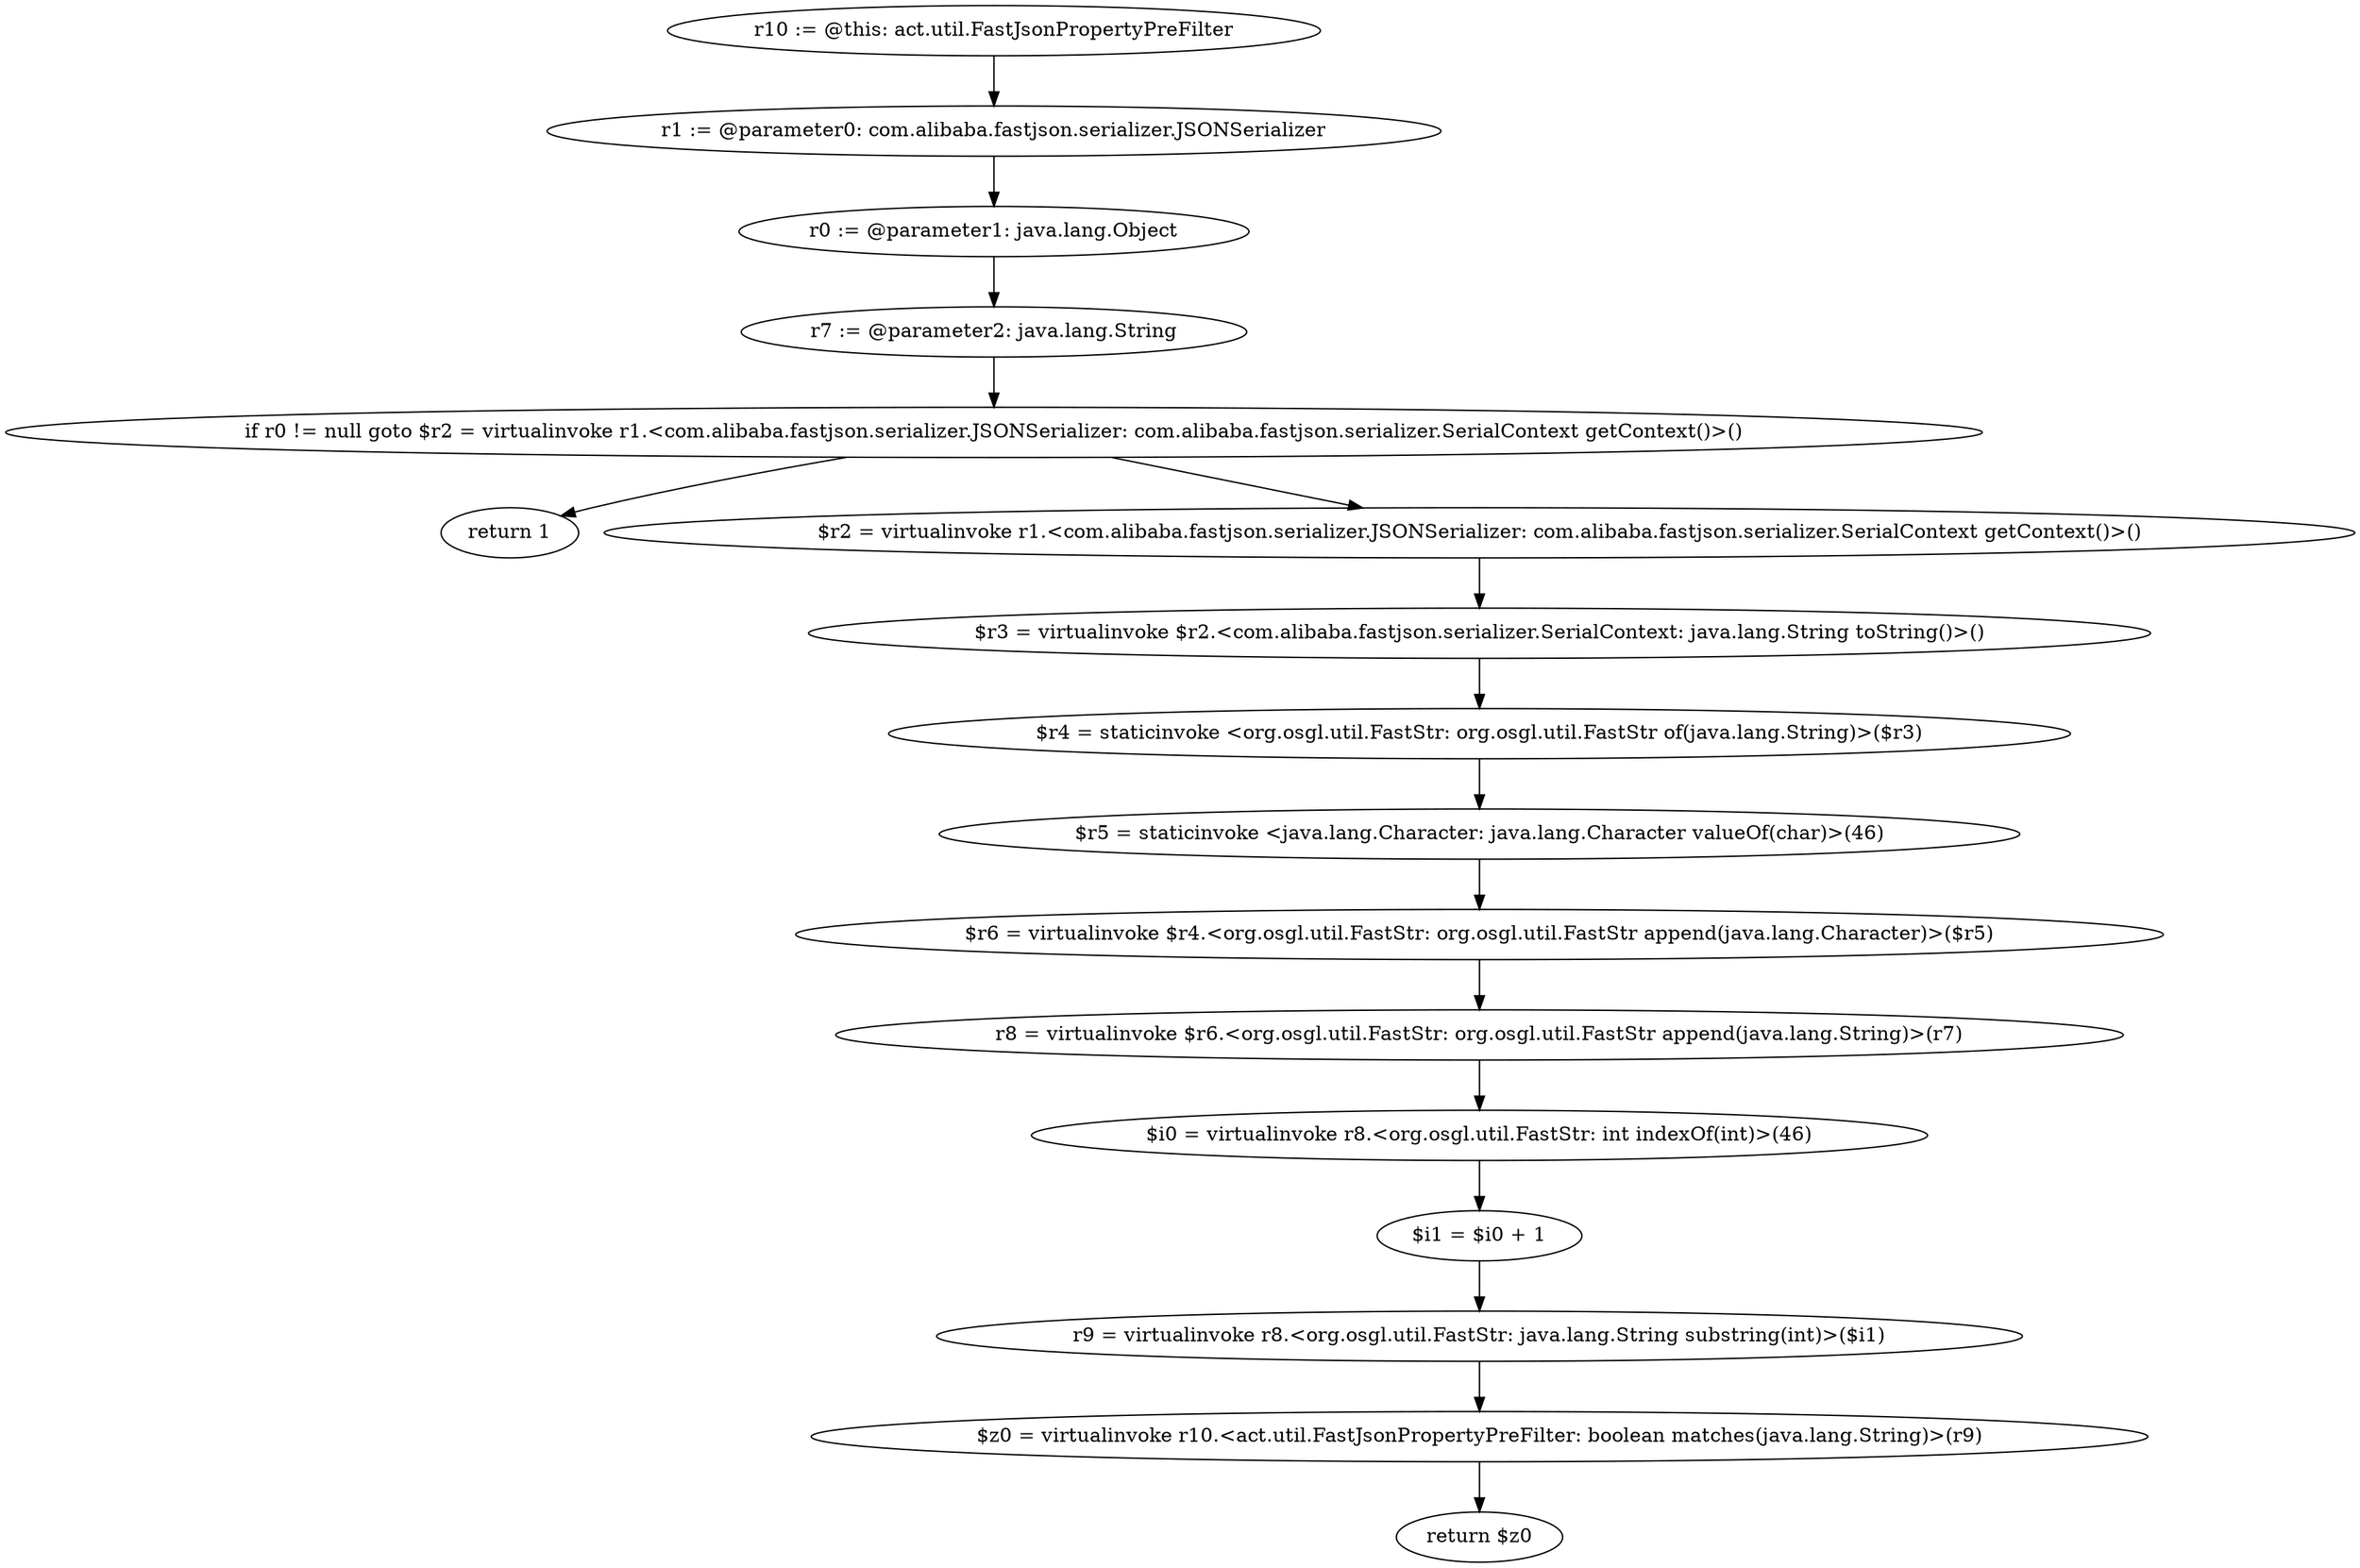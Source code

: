 digraph "unitGraph" {
    "r10 := @this: act.util.FastJsonPropertyPreFilter"
    "r1 := @parameter0: com.alibaba.fastjson.serializer.JSONSerializer"
    "r0 := @parameter1: java.lang.Object"
    "r7 := @parameter2: java.lang.String"
    "if r0 != null goto $r2 = virtualinvoke r1.<com.alibaba.fastjson.serializer.JSONSerializer: com.alibaba.fastjson.serializer.SerialContext getContext()>()"
    "return 1"
    "$r2 = virtualinvoke r1.<com.alibaba.fastjson.serializer.JSONSerializer: com.alibaba.fastjson.serializer.SerialContext getContext()>()"
    "$r3 = virtualinvoke $r2.<com.alibaba.fastjson.serializer.SerialContext: java.lang.String toString()>()"
    "$r4 = staticinvoke <org.osgl.util.FastStr: org.osgl.util.FastStr of(java.lang.String)>($r3)"
    "$r5 = staticinvoke <java.lang.Character: java.lang.Character valueOf(char)>(46)"
    "$r6 = virtualinvoke $r4.<org.osgl.util.FastStr: org.osgl.util.FastStr append(java.lang.Character)>($r5)"
    "r8 = virtualinvoke $r6.<org.osgl.util.FastStr: org.osgl.util.FastStr append(java.lang.String)>(r7)"
    "$i0 = virtualinvoke r8.<org.osgl.util.FastStr: int indexOf(int)>(46)"
    "$i1 = $i0 + 1"
    "r9 = virtualinvoke r8.<org.osgl.util.FastStr: java.lang.String substring(int)>($i1)"
    "$z0 = virtualinvoke r10.<act.util.FastJsonPropertyPreFilter: boolean matches(java.lang.String)>(r9)"
    "return $z0"
    "r10 := @this: act.util.FastJsonPropertyPreFilter"->"r1 := @parameter0: com.alibaba.fastjson.serializer.JSONSerializer";
    "r1 := @parameter0: com.alibaba.fastjson.serializer.JSONSerializer"->"r0 := @parameter1: java.lang.Object";
    "r0 := @parameter1: java.lang.Object"->"r7 := @parameter2: java.lang.String";
    "r7 := @parameter2: java.lang.String"->"if r0 != null goto $r2 = virtualinvoke r1.<com.alibaba.fastjson.serializer.JSONSerializer: com.alibaba.fastjson.serializer.SerialContext getContext()>()";
    "if r0 != null goto $r2 = virtualinvoke r1.<com.alibaba.fastjson.serializer.JSONSerializer: com.alibaba.fastjson.serializer.SerialContext getContext()>()"->"return 1";
    "if r0 != null goto $r2 = virtualinvoke r1.<com.alibaba.fastjson.serializer.JSONSerializer: com.alibaba.fastjson.serializer.SerialContext getContext()>()"->"$r2 = virtualinvoke r1.<com.alibaba.fastjson.serializer.JSONSerializer: com.alibaba.fastjson.serializer.SerialContext getContext()>()";
    "$r2 = virtualinvoke r1.<com.alibaba.fastjson.serializer.JSONSerializer: com.alibaba.fastjson.serializer.SerialContext getContext()>()"->"$r3 = virtualinvoke $r2.<com.alibaba.fastjson.serializer.SerialContext: java.lang.String toString()>()";
    "$r3 = virtualinvoke $r2.<com.alibaba.fastjson.serializer.SerialContext: java.lang.String toString()>()"->"$r4 = staticinvoke <org.osgl.util.FastStr: org.osgl.util.FastStr of(java.lang.String)>($r3)";
    "$r4 = staticinvoke <org.osgl.util.FastStr: org.osgl.util.FastStr of(java.lang.String)>($r3)"->"$r5 = staticinvoke <java.lang.Character: java.lang.Character valueOf(char)>(46)";
    "$r5 = staticinvoke <java.lang.Character: java.lang.Character valueOf(char)>(46)"->"$r6 = virtualinvoke $r4.<org.osgl.util.FastStr: org.osgl.util.FastStr append(java.lang.Character)>($r5)";
    "$r6 = virtualinvoke $r4.<org.osgl.util.FastStr: org.osgl.util.FastStr append(java.lang.Character)>($r5)"->"r8 = virtualinvoke $r6.<org.osgl.util.FastStr: org.osgl.util.FastStr append(java.lang.String)>(r7)";
    "r8 = virtualinvoke $r6.<org.osgl.util.FastStr: org.osgl.util.FastStr append(java.lang.String)>(r7)"->"$i0 = virtualinvoke r8.<org.osgl.util.FastStr: int indexOf(int)>(46)";
    "$i0 = virtualinvoke r8.<org.osgl.util.FastStr: int indexOf(int)>(46)"->"$i1 = $i0 + 1";
    "$i1 = $i0 + 1"->"r9 = virtualinvoke r8.<org.osgl.util.FastStr: java.lang.String substring(int)>($i1)";
    "r9 = virtualinvoke r8.<org.osgl.util.FastStr: java.lang.String substring(int)>($i1)"->"$z0 = virtualinvoke r10.<act.util.FastJsonPropertyPreFilter: boolean matches(java.lang.String)>(r9)";
    "$z0 = virtualinvoke r10.<act.util.FastJsonPropertyPreFilter: boolean matches(java.lang.String)>(r9)"->"return $z0";
}
